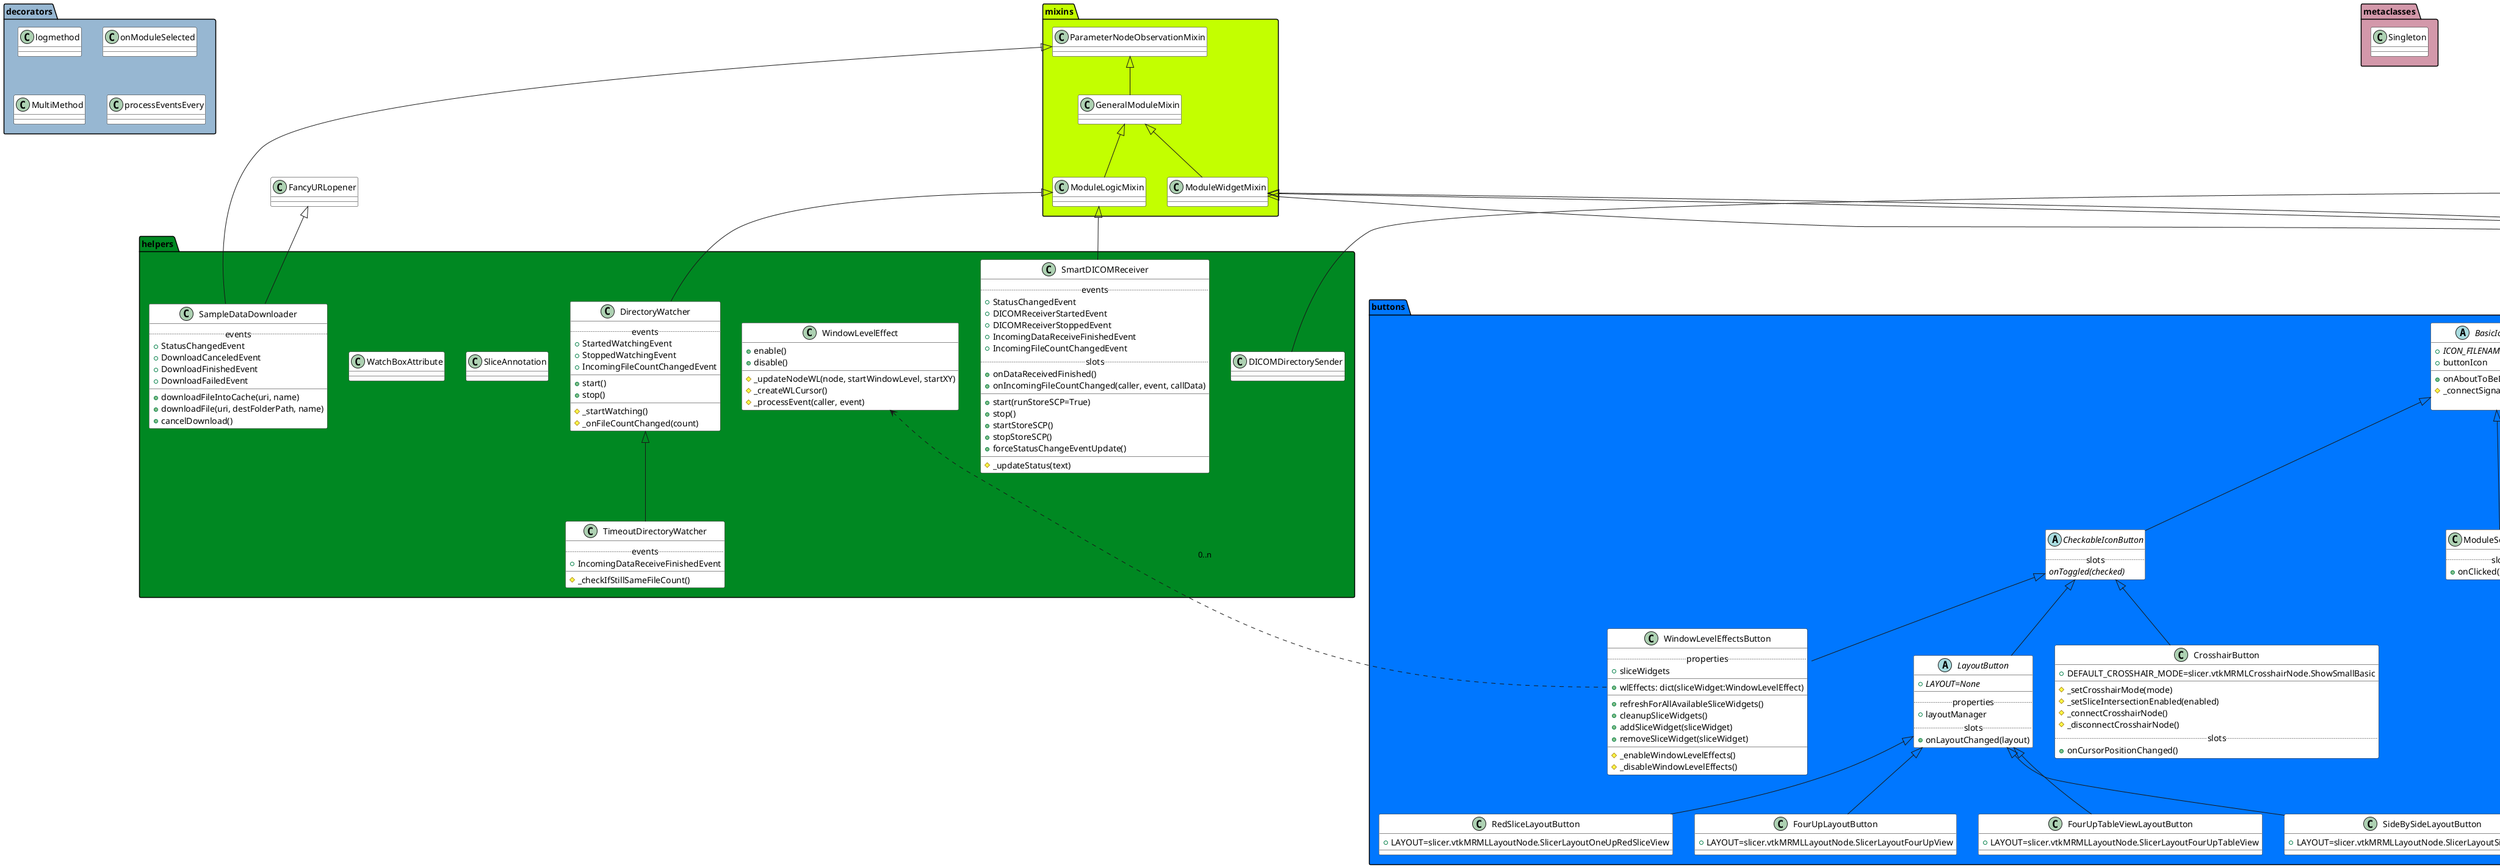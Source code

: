 @startuml

skinparam classBackgroundColor white

package "qt" #41cd52 {

  class QWidget
  class QMessageBox
  class QGroupBox
  class DICOMProcess
  class QPushButton
}

package "buttons" #0077ff {
  abstract class BasicIconButton {
    + {abstract} ICON_FILENAME=None
    + buttonIcon
    __
    + onAboutToBeDestroyed(obj)
    # _connectSignals()

  }

  abstract class CheckableIconButton {
    .. slots ..
    {abstract} onToggled(checked)
  }

  abstract class LayoutButton {
     + {abstract} LAYOUT=None
     __
     .. properties ..
     + layoutManager
     .. slots ..
     + onLayoutChanged(layout)
  }

  class ModuleSettingsButton {
    .. slots ..
    + onClicked()
  }

  class RedSliceLayoutButton {
    + LAYOUT=slicer.vtkMRMLLayoutNode.SlicerLayoutOneUpRedSliceView
  }

  class FourUpLayoutButton {
    + LAYOUT=slicer.vtkMRMLLayoutNode.SlicerLayoutFourUpView
  }

  class FourUpTableViewLayoutButton {
    + LAYOUT=slicer.vtkMRMLLayoutNode.SlicerLayoutFourUpTableView
  }

  class SideBySideLayoutButton {
    + LAYOUT=slicer.vtkMRMLLayoutNode.SlicerLayoutSideBySideView
  }

  class CrosshairButton{
    + DEFAULT_CROSSHAIR_MODE=slicer.vtkMRMLCrosshairNode.ShowSmallBasic
    __
    # _setCrosshairMode(mode)
    # _setSliceIntersectionEnabled(enabled)
    # _connectCrosshairNode()
    # _disconnectCrosshairNode()
    .. slots ..
    + onCursorPositionChanged()
  }

  class WindowLevelEffectsButton {
    .. properties ..
    + sliceWidgets
    __
    + wlEffects: dict(sliceWidget:WindowLevelEffect)
    __
    + refreshForAllAvailableSliceWidgets()
    + cleanupSliceWidgets()
    + addSliceWidget(sliceWidget)
    + removeSliceWidget(sliceWidget)
    __
    # _enableWindowLevelEffects()
    # _disableWindowLevelEffects()
  }

  BasicIconButton <|-- ModuleSettingsButton
  CheckableIconButton <|-- LayoutButton
  LayoutButton <|-- RedSliceLayoutButton
  LayoutButton <|-- FourUpLayoutButton
  LayoutButton <|-- FourUpTableViewLayoutButton
  LayoutButton <|-- SideBySideLayoutButton

  BasicIconButton <|-- CheckableIconButton
  CheckableIconButton <|-- CrosshairButton
  CheckableIconButton <|-- WindowLevelEffectsButton

}

package "helpers" #008822 {
  class SampleDataDownloader {
    .. events ..
    + StatusChangedEvent
    + DownloadCanceledEvent
    + DownloadFinishedEvent
    + DownloadFailedEvent
    __
    + downloadFileIntoCache(uri, name)
    + downloadFile(uri, destFolderPath, name)
    + cancelDownload()
  }

  class DirectoryWatcher {
    .. events ..
    + StartedWatchingEvent
    + StoppedWatchingEvent
    + IncomingFileCountChangedEvent
    __
    + start()
    + stop()
    __
    # _startWatching()
    # _onFileCountChanged(count)
  }

  class TimeoutDirectoryWatcher {
    .. events ..
    + IncomingDataReceiveFinishedEvent
    __
    # _checkIfStillSameFileCount()
  }

  class SmartDICOMReceiver {
    .. events ..
    + StatusChangedEvent
    + DICOMReceiverStartedEvent
    + DICOMReceiverStoppedEvent
    + IncomingDataReceiveFinishedEvent
    + IncomingFileCountChangedEvent
    .. slots ..
    + onDataReceivedFinished()
    + onIncomingFileCountChanged(caller, event, callData)
    __
    + start(runStoreSCP=True)
    + stop()
    + startStoreSCP()
    + stopStoreSCP()
    + forceStatusChangeEventUpdate()
    __
    # _updateStatus(text)
  }
  class WindowLevelEffect {
    + enable()
    + disable()
    __
    # _updateNodeWL(node, startWindowLevel, startXY)
    # _createWLCursor()
    # _processEvent(caller, event)
  }

  class SliceAnnotation
  class WatchBoxAttribute

  DICOMProcess <|-- DICOMDirectorySender
}


package "widgets" #00FFFF {
  class SettingsMessageBox
  class CustomStatusProgressbar
  class TargetCreationWidget
  class ExtendedQMessageBox
  class IncomingDataMessageBox
  class IncomingDataWindow
  class RatingWindow
  class BasicInformationWatchBox
  class FileBasedInformationWatchBox
  class XMLBasedInformationWatchBox
  class DICOMBasedInformationWatchBox

  BasicInformationWatchBox <|-- FileBasedInformationWatchBox
  FileBasedInformationWatchBox <|-- XMLBasedInformationWatchBox
  FileBasedInformationWatchBox <|-- DICOMBasedInformationWatchBox

  ExtendedQMessageBox <|-- IncomingDataMessageBox
}

package "mixins" #c3ff00 {
  class ParameterNodeObservationMixin
  class GeneralModuleMixin
  class ModuleWidgetMixin
  class ModuleLogicMixin

  ParameterNodeObservationMixin <|-- GeneralModuleMixin
  GeneralModuleMixin <|-- ModuleWidgetMixin
  GeneralModuleMixin <|-- ModuleLogicMixin

}

package "metaclasses" #d398aa {
  class Singleton
}

package "decorators" #97b7d2 {
  class logmethod
  class onModuleSelected
  class MultiMethod
  class processEventsEvery
}

SettingsMessageBox <.. ModuleSettingsButton: uses
WindowLevelEffect <.. WindowLevelEffectsButton::wlEffects : 0..n


ParameterNodeObservationMixin <|-- SampleDataDownloader
FancyURLopener <|-- SampleDataDownloader

DirectoryWatcher <|-- TimeoutDirectoryWatcher

ModuleLogicMixin <|-- SmartDICOMReceiver
ModuleLogicMixin <|-- DirectoryWatcher

ModuleWidgetMixin <|-- IncomingDataWindow
ModuleWidgetMixin <|-- TargetCreationWidget
ModuleWidgetMixin <|-- RatingWindow

QWidget <|-- IncomingDataWindow
QWidget <|-- TargetCreationWidget
QWidget <|-- CustomStatusProgressbar
QWidget <|-- RatingWindow

QMessageBox <|-- SettingsMessageBox
QMessageBox <|-- ExtendedQMessageBox

QGroupBox <|-- BasicInformationWatchBox

QPushButton <|-- BasicIconButton



@enduml